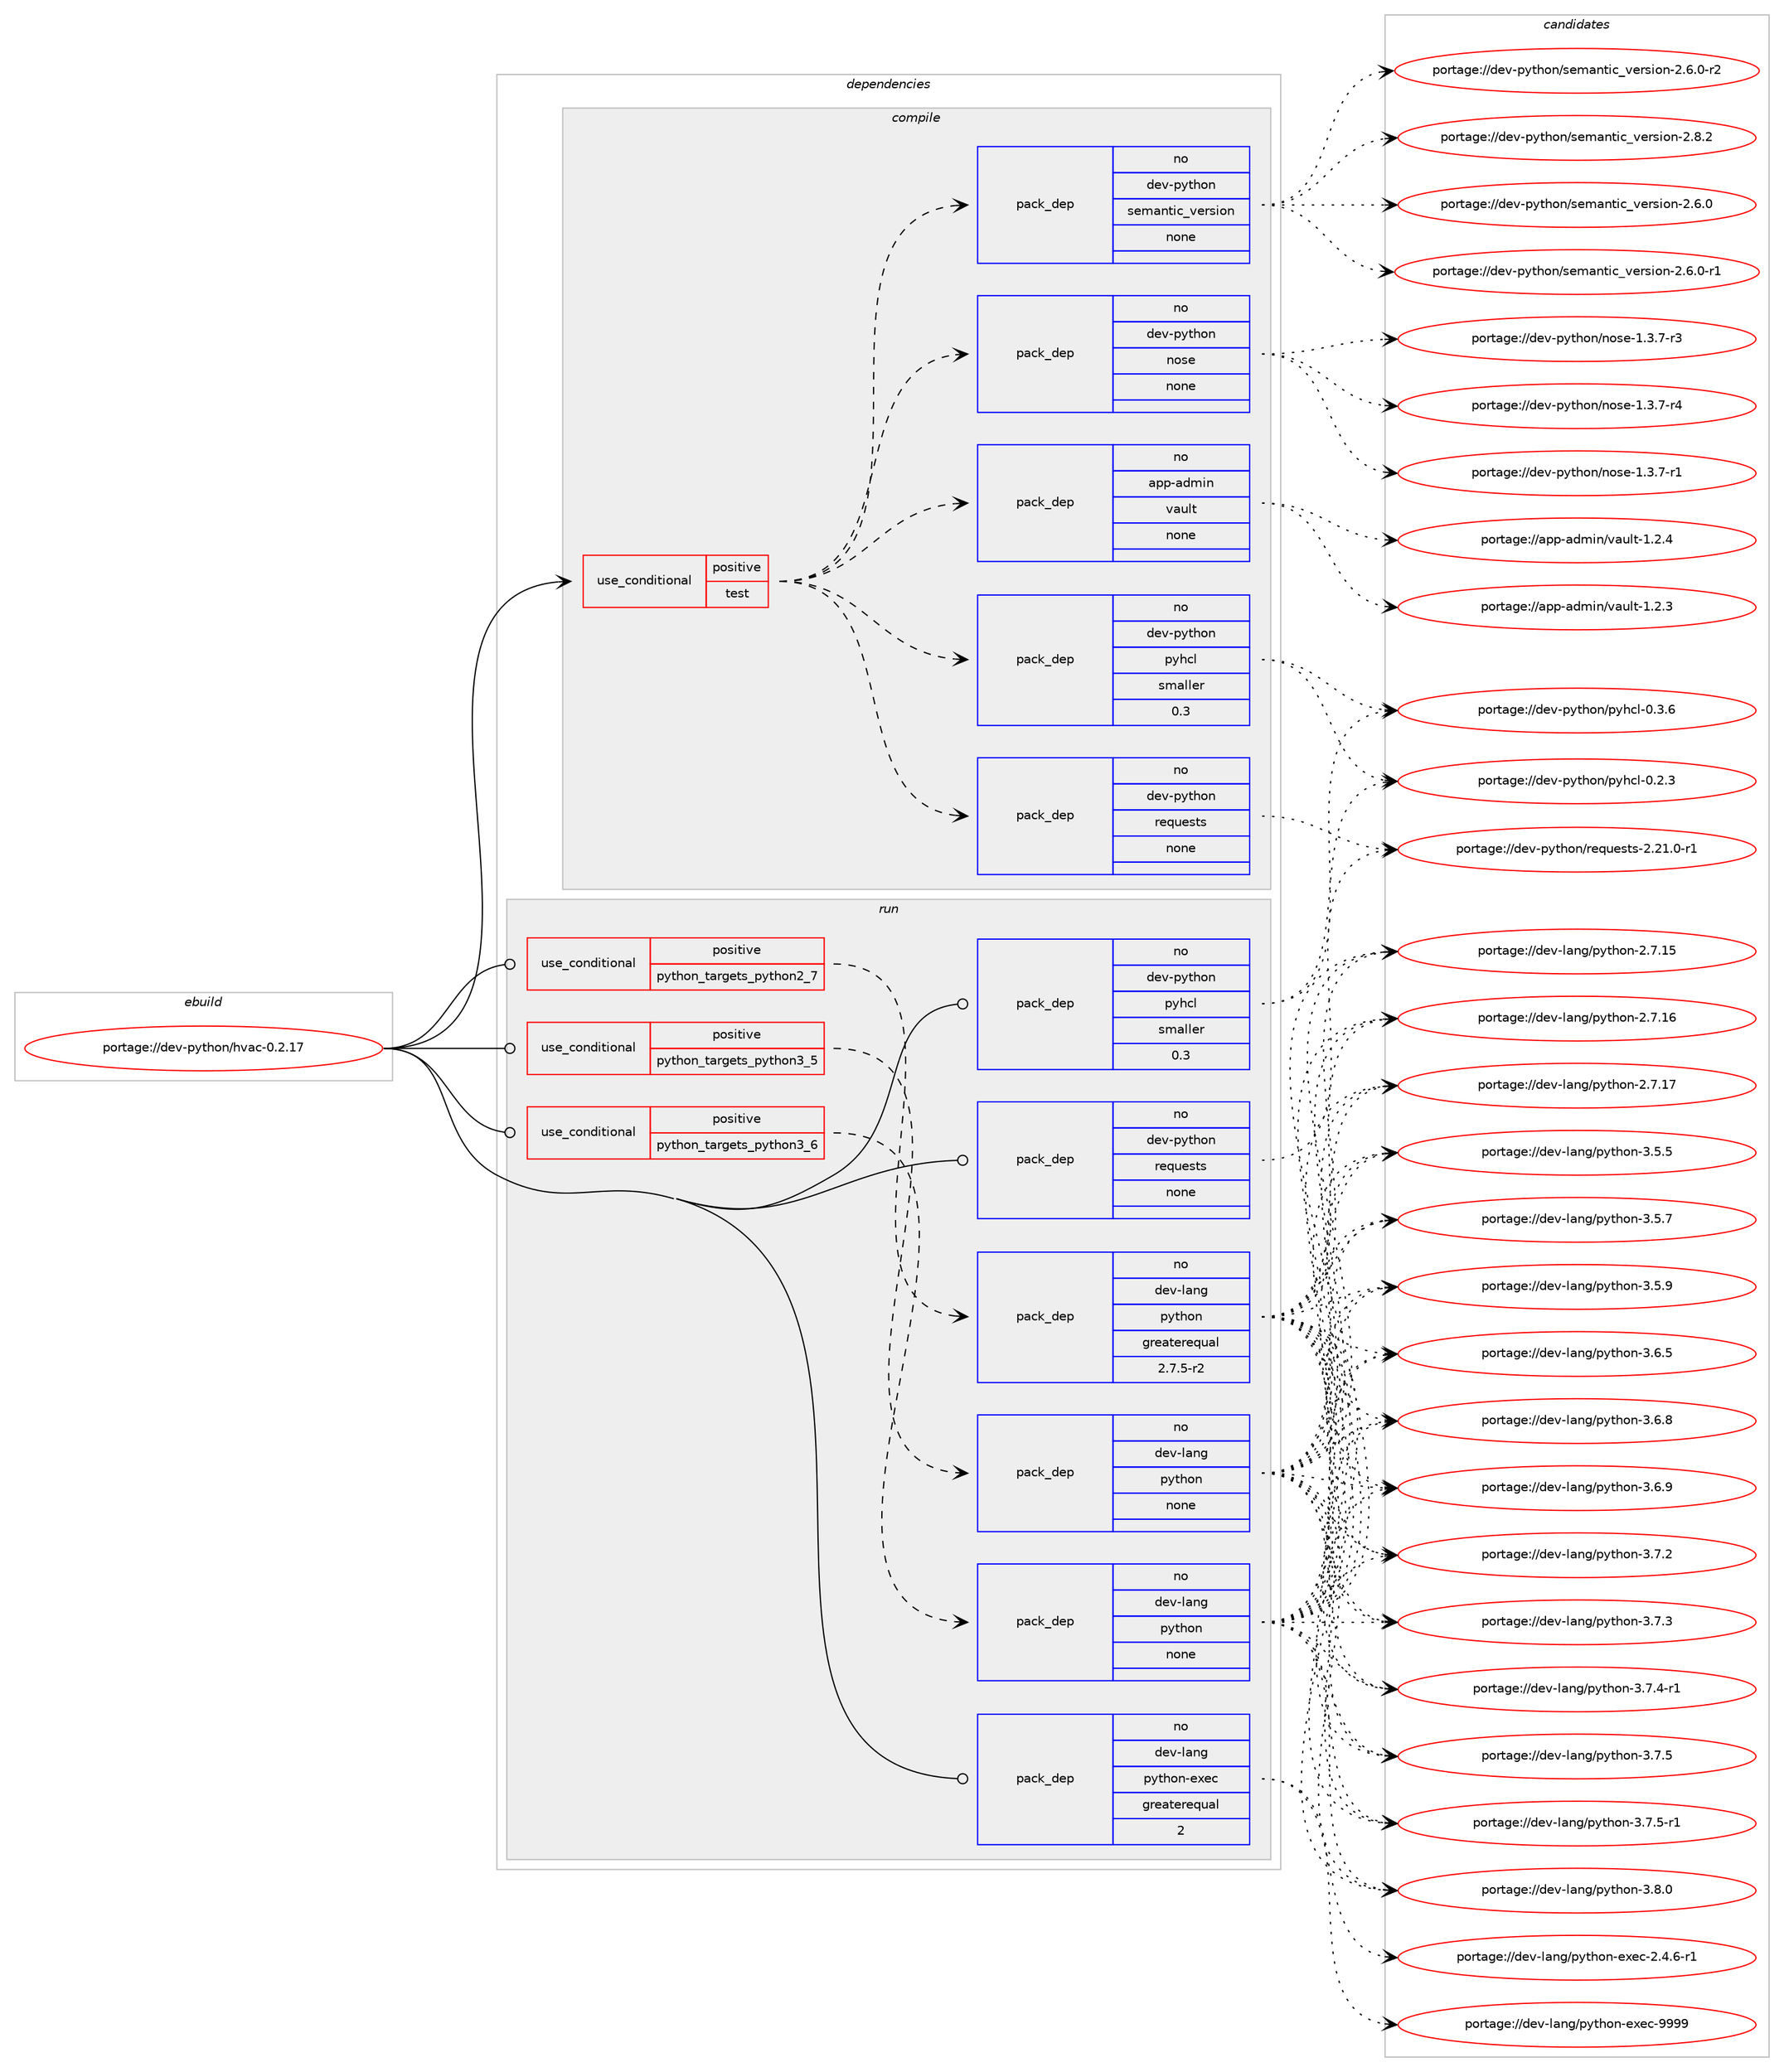 digraph prolog {

# *************
# Graph options
# *************

newrank=true;
concentrate=true;
compound=true;
graph [rankdir=LR,fontname=Helvetica,fontsize=10,ranksep=1.5];#, ranksep=2.5, nodesep=0.2];
edge  [arrowhead=vee];
node  [fontname=Helvetica,fontsize=10];

# **********
# The ebuild
# **********

subgraph cluster_leftcol {
color=gray;
rank=same;
label=<<i>ebuild</i>>;
id [label="portage://dev-python/hvac-0.2.17", color=red, width=4, href="../dev-python/hvac-0.2.17.svg"];
}

# ****************
# The dependencies
# ****************

subgraph cluster_midcol {
color=gray;
label=<<i>dependencies</i>>;
subgraph cluster_compile {
fillcolor="#eeeeee";
style=filled;
label=<<i>compile</i>>;
subgraph cond29874 {
dependency143669 [label=<<TABLE BORDER="0" CELLBORDER="1" CELLSPACING="0" CELLPADDING="4"><TR><TD ROWSPAN="3" CELLPADDING="10">use_conditional</TD></TR><TR><TD>positive</TD></TR><TR><TD>test</TD></TR></TABLE>>, shape=none, color=red];
subgraph pack110475 {
dependency143670 [label=<<TABLE BORDER="0" CELLBORDER="1" CELLSPACING="0" CELLPADDING="4" WIDTH="220"><TR><TD ROWSPAN="6" CELLPADDING="30">pack_dep</TD></TR><TR><TD WIDTH="110">no</TD></TR><TR><TD>dev-python</TD></TR><TR><TD>pyhcl</TD></TR><TR><TD>smaller</TD></TR><TR><TD>0.3</TD></TR></TABLE>>, shape=none, color=blue];
}
dependency143669:e -> dependency143670:w [weight=20,style="dashed",arrowhead="vee"];
subgraph pack110476 {
dependency143671 [label=<<TABLE BORDER="0" CELLBORDER="1" CELLSPACING="0" CELLPADDING="4" WIDTH="220"><TR><TD ROWSPAN="6" CELLPADDING="30">pack_dep</TD></TR><TR><TD WIDTH="110">no</TD></TR><TR><TD>dev-python</TD></TR><TR><TD>requests</TD></TR><TR><TD>none</TD></TR><TR><TD></TD></TR></TABLE>>, shape=none, color=blue];
}
dependency143669:e -> dependency143671:w [weight=20,style="dashed",arrowhead="vee"];
subgraph pack110477 {
dependency143672 [label=<<TABLE BORDER="0" CELLBORDER="1" CELLSPACING="0" CELLPADDING="4" WIDTH="220"><TR><TD ROWSPAN="6" CELLPADDING="30">pack_dep</TD></TR><TR><TD WIDTH="110">no</TD></TR><TR><TD>app-admin</TD></TR><TR><TD>vault</TD></TR><TR><TD>none</TD></TR><TR><TD></TD></TR></TABLE>>, shape=none, color=blue];
}
dependency143669:e -> dependency143672:w [weight=20,style="dashed",arrowhead="vee"];
subgraph pack110478 {
dependency143673 [label=<<TABLE BORDER="0" CELLBORDER="1" CELLSPACING="0" CELLPADDING="4" WIDTH="220"><TR><TD ROWSPAN="6" CELLPADDING="30">pack_dep</TD></TR><TR><TD WIDTH="110">no</TD></TR><TR><TD>dev-python</TD></TR><TR><TD>nose</TD></TR><TR><TD>none</TD></TR><TR><TD></TD></TR></TABLE>>, shape=none, color=blue];
}
dependency143669:e -> dependency143673:w [weight=20,style="dashed",arrowhead="vee"];
subgraph pack110479 {
dependency143674 [label=<<TABLE BORDER="0" CELLBORDER="1" CELLSPACING="0" CELLPADDING="4" WIDTH="220"><TR><TD ROWSPAN="6" CELLPADDING="30">pack_dep</TD></TR><TR><TD WIDTH="110">no</TD></TR><TR><TD>dev-python</TD></TR><TR><TD>semantic_version</TD></TR><TR><TD>none</TD></TR><TR><TD></TD></TR></TABLE>>, shape=none, color=blue];
}
dependency143669:e -> dependency143674:w [weight=20,style="dashed",arrowhead="vee"];
}
id:e -> dependency143669:w [weight=20,style="solid",arrowhead="vee"];
}
subgraph cluster_compileandrun {
fillcolor="#eeeeee";
style=filled;
label=<<i>compile and run</i>>;
}
subgraph cluster_run {
fillcolor="#eeeeee";
style=filled;
label=<<i>run</i>>;
subgraph cond29875 {
dependency143675 [label=<<TABLE BORDER="0" CELLBORDER="1" CELLSPACING="0" CELLPADDING="4"><TR><TD ROWSPAN="3" CELLPADDING="10">use_conditional</TD></TR><TR><TD>positive</TD></TR><TR><TD>python_targets_python2_7</TD></TR></TABLE>>, shape=none, color=red];
subgraph pack110480 {
dependency143676 [label=<<TABLE BORDER="0" CELLBORDER="1" CELLSPACING="0" CELLPADDING="4" WIDTH="220"><TR><TD ROWSPAN="6" CELLPADDING="30">pack_dep</TD></TR><TR><TD WIDTH="110">no</TD></TR><TR><TD>dev-lang</TD></TR><TR><TD>python</TD></TR><TR><TD>greaterequal</TD></TR><TR><TD>2.7.5-r2</TD></TR></TABLE>>, shape=none, color=blue];
}
dependency143675:e -> dependency143676:w [weight=20,style="dashed",arrowhead="vee"];
}
id:e -> dependency143675:w [weight=20,style="solid",arrowhead="odot"];
subgraph cond29876 {
dependency143677 [label=<<TABLE BORDER="0" CELLBORDER="1" CELLSPACING="0" CELLPADDING="4"><TR><TD ROWSPAN="3" CELLPADDING="10">use_conditional</TD></TR><TR><TD>positive</TD></TR><TR><TD>python_targets_python3_5</TD></TR></TABLE>>, shape=none, color=red];
subgraph pack110481 {
dependency143678 [label=<<TABLE BORDER="0" CELLBORDER="1" CELLSPACING="0" CELLPADDING="4" WIDTH="220"><TR><TD ROWSPAN="6" CELLPADDING="30">pack_dep</TD></TR><TR><TD WIDTH="110">no</TD></TR><TR><TD>dev-lang</TD></TR><TR><TD>python</TD></TR><TR><TD>none</TD></TR><TR><TD></TD></TR></TABLE>>, shape=none, color=blue];
}
dependency143677:e -> dependency143678:w [weight=20,style="dashed",arrowhead="vee"];
}
id:e -> dependency143677:w [weight=20,style="solid",arrowhead="odot"];
subgraph cond29877 {
dependency143679 [label=<<TABLE BORDER="0" CELLBORDER="1" CELLSPACING="0" CELLPADDING="4"><TR><TD ROWSPAN="3" CELLPADDING="10">use_conditional</TD></TR><TR><TD>positive</TD></TR><TR><TD>python_targets_python3_6</TD></TR></TABLE>>, shape=none, color=red];
subgraph pack110482 {
dependency143680 [label=<<TABLE BORDER="0" CELLBORDER="1" CELLSPACING="0" CELLPADDING="4" WIDTH="220"><TR><TD ROWSPAN="6" CELLPADDING="30">pack_dep</TD></TR><TR><TD WIDTH="110">no</TD></TR><TR><TD>dev-lang</TD></TR><TR><TD>python</TD></TR><TR><TD>none</TD></TR><TR><TD></TD></TR></TABLE>>, shape=none, color=blue];
}
dependency143679:e -> dependency143680:w [weight=20,style="dashed",arrowhead="vee"];
}
id:e -> dependency143679:w [weight=20,style="solid",arrowhead="odot"];
subgraph pack110483 {
dependency143681 [label=<<TABLE BORDER="0" CELLBORDER="1" CELLSPACING="0" CELLPADDING="4" WIDTH="220"><TR><TD ROWSPAN="6" CELLPADDING="30">pack_dep</TD></TR><TR><TD WIDTH="110">no</TD></TR><TR><TD>dev-lang</TD></TR><TR><TD>python-exec</TD></TR><TR><TD>greaterequal</TD></TR><TR><TD>2</TD></TR></TABLE>>, shape=none, color=blue];
}
id:e -> dependency143681:w [weight=20,style="solid",arrowhead="odot"];
subgraph pack110484 {
dependency143682 [label=<<TABLE BORDER="0" CELLBORDER="1" CELLSPACING="0" CELLPADDING="4" WIDTH="220"><TR><TD ROWSPAN="6" CELLPADDING="30">pack_dep</TD></TR><TR><TD WIDTH="110">no</TD></TR><TR><TD>dev-python</TD></TR><TR><TD>pyhcl</TD></TR><TR><TD>smaller</TD></TR><TR><TD>0.3</TD></TR></TABLE>>, shape=none, color=blue];
}
id:e -> dependency143682:w [weight=20,style="solid",arrowhead="odot"];
subgraph pack110485 {
dependency143683 [label=<<TABLE BORDER="0" CELLBORDER="1" CELLSPACING="0" CELLPADDING="4" WIDTH="220"><TR><TD ROWSPAN="6" CELLPADDING="30">pack_dep</TD></TR><TR><TD WIDTH="110">no</TD></TR><TR><TD>dev-python</TD></TR><TR><TD>requests</TD></TR><TR><TD>none</TD></TR><TR><TD></TD></TR></TABLE>>, shape=none, color=blue];
}
id:e -> dependency143683:w [weight=20,style="solid",arrowhead="odot"];
}
}

# **************
# The candidates
# **************

subgraph cluster_choices {
rank=same;
color=gray;
label=<<i>candidates</i>>;

subgraph choice110475 {
color=black;
nodesep=1;
choiceportage100101118451121211161041111104711212110499108454846504651 [label="portage://dev-python/pyhcl-0.2.3", color=red, width=4,href="../dev-python/pyhcl-0.2.3.svg"];
choiceportage100101118451121211161041111104711212110499108454846514654 [label="portage://dev-python/pyhcl-0.3.6", color=red, width=4,href="../dev-python/pyhcl-0.3.6.svg"];
dependency143670:e -> choiceportage100101118451121211161041111104711212110499108454846504651:w [style=dotted,weight="100"];
dependency143670:e -> choiceportage100101118451121211161041111104711212110499108454846514654:w [style=dotted,weight="100"];
}
subgraph choice110476 {
color=black;
nodesep=1;
choiceportage1001011184511212111610411111047114101113117101115116115455046504946484511449 [label="portage://dev-python/requests-2.21.0-r1", color=red, width=4,href="../dev-python/requests-2.21.0-r1.svg"];
dependency143671:e -> choiceportage1001011184511212111610411111047114101113117101115116115455046504946484511449:w [style=dotted,weight="100"];
}
subgraph choice110477 {
color=black;
nodesep=1;
choiceportage9711211245971001091051104711897117108116454946504651 [label="portage://app-admin/vault-1.2.3", color=red, width=4,href="../app-admin/vault-1.2.3.svg"];
choiceportage9711211245971001091051104711897117108116454946504652 [label="portage://app-admin/vault-1.2.4", color=red, width=4,href="../app-admin/vault-1.2.4.svg"];
dependency143672:e -> choiceportage9711211245971001091051104711897117108116454946504651:w [style=dotted,weight="100"];
dependency143672:e -> choiceportage9711211245971001091051104711897117108116454946504652:w [style=dotted,weight="100"];
}
subgraph choice110478 {
color=black;
nodesep=1;
choiceportage10010111845112121116104111110471101111151014549465146554511449 [label="portage://dev-python/nose-1.3.7-r1", color=red, width=4,href="../dev-python/nose-1.3.7-r1.svg"];
choiceportage10010111845112121116104111110471101111151014549465146554511451 [label="portage://dev-python/nose-1.3.7-r3", color=red, width=4,href="../dev-python/nose-1.3.7-r3.svg"];
choiceportage10010111845112121116104111110471101111151014549465146554511452 [label="portage://dev-python/nose-1.3.7-r4", color=red, width=4,href="../dev-python/nose-1.3.7-r4.svg"];
dependency143673:e -> choiceportage10010111845112121116104111110471101111151014549465146554511449:w [style=dotted,weight="100"];
dependency143673:e -> choiceportage10010111845112121116104111110471101111151014549465146554511451:w [style=dotted,weight="100"];
dependency143673:e -> choiceportage10010111845112121116104111110471101111151014549465146554511452:w [style=dotted,weight="100"];
}
subgraph choice110479 {
color=black;
nodesep=1;
choiceportage1001011184511212111610411111047115101109971101161059995118101114115105111110455046544648 [label="portage://dev-python/semantic_version-2.6.0", color=red, width=4,href="../dev-python/semantic_version-2.6.0.svg"];
choiceportage10010111845112121116104111110471151011099711011610599951181011141151051111104550465446484511449 [label="portage://dev-python/semantic_version-2.6.0-r1", color=red, width=4,href="../dev-python/semantic_version-2.6.0-r1.svg"];
choiceportage10010111845112121116104111110471151011099711011610599951181011141151051111104550465446484511450 [label="portage://dev-python/semantic_version-2.6.0-r2", color=red, width=4,href="../dev-python/semantic_version-2.6.0-r2.svg"];
choiceportage1001011184511212111610411111047115101109971101161059995118101114115105111110455046564650 [label="portage://dev-python/semantic_version-2.8.2", color=red, width=4,href="../dev-python/semantic_version-2.8.2.svg"];
dependency143674:e -> choiceportage1001011184511212111610411111047115101109971101161059995118101114115105111110455046544648:w [style=dotted,weight="100"];
dependency143674:e -> choiceportage10010111845112121116104111110471151011099711011610599951181011141151051111104550465446484511449:w [style=dotted,weight="100"];
dependency143674:e -> choiceportage10010111845112121116104111110471151011099711011610599951181011141151051111104550465446484511450:w [style=dotted,weight="100"];
dependency143674:e -> choiceportage1001011184511212111610411111047115101109971101161059995118101114115105111110455046564650:w [style=dotted,weight="100"];
}
subgraph choice110480 {
color=black;
nodesep=1;
choiceportage10010111845108971101034711212111610411111045504655464953 [label="portage://dev-lang/python-2.7.15", color=red, width=4,href="../dev-lang/python-2.7.15.svg"];
choiceportage10010111845108971101034711212111610411111045504655464954 [label="portage://dev-lang/python-2.7.16", color=red, width=4,href="../dev-lang/python-2.7.16.svg"];
choiceportage10010111845108971101034711212111610411111045504655464955 [label="portage://dev-lang/python-2.7.17", color=red, width=4,href="../dev-lang/python-2.7.17.svg"];
choiceportage100101118451089711010347112121116104111110455146534653 [label="portage://dev-lang/python-3.5.5", color=red, width=4,href="../dev-lang/python-3.5.5.svg"];
choiceportage100101118451089711010347112121116104111110455146534655 [label="portage://dev-lang/python-3.5.7", color=red, width=4,href="../dev-lang/python-3.5.7.svg"];
choiceportage100101118451089711010347112121116104111110455146534657 [label="portage://dev-lang/python-3.5.9", color=red, width=4,href="../dev-lang/python-3.5.9.svg"];
choiceportage100101118451089711010347112121116104111110455146544653 [label="portage://dev-lang/python-3.6.5", color=red, width=4,href="../dev-lang/python-3.6.5.svg"];
choiceportage100101118451089711010347112121116104111110455146544656 [label="portage://dev-lang/python-3.6.8", color=red, width=4,href="../dev-lang/python-3.6.8.svg"];
choiceportage100101118451089711010347112121116104111110455146544657 [label="portage://dev-lang/python-3.6.9", color=red, width=4,href="../dev-lang/python-3.6.9.svg"];
choiceportage100101118451089711010347112121116104111110455146554650 [label="portage://dev-lang/python-3.7.2", color=red, width=4,href="../dev-lang/python-3.7.2.svg"];
choiceportage100101118451089711010347112121116104111110455146554651 [label="portage://dev-lang/python-3.7.3", color=red, width=4,href="../dev-lang/python-3.7.3.svg"];
choiceportage1001011184510897110103471121211161041111104551465546524511449 [label="portage://dev-lang/python-3.7.4-r1", color=red, width=4,href="../dev-lang/python-3.7.4-r1.svg"];
choiceportage100101118451089711010347112121116104111110455146554653 [label="portage://dev-lang/python-3.7.5", color=red, width=4,href="../dev-lang/python-3.7.5.svg"];
choiceportage1001011184510897110103471121211161041111104551465546534511449 [label="portage://dev-lang/python-3.7.5-r1", color=red, width=4,href="../dev-lang/python-3.7.5-r1.svg"];
choiceportage100101118451089711010347112121116104111110455146564648 [label="portage://dev-lang/python-3.8.0", color=red, width=4,href="../dev-lang/python-3.8.0.svg"];
dependency143676:e -> choiceportage10010111845108971101034711212111610411111045504655464953:w [style=dotted,weight="100"];
dependency143676:e -> choiceportage10010111845108971101034711212111610411111045504655464954:w [style=dotted,weight="100"];
dependency143676:e -> choiceportage10010111845108971101034711212111610411111045504655464955:w [style=dotted,weight="100"];
dependency143676:e -> choiceportage100101118451089711010347112121116104111110455146534653:w [style=dotted,weight="100"];
dependency143676:e -> choiceportage100101118451089711010347112121116104111110455146534655:w [style=dotted,weight="100"];
dependency143676:e -> choiceportage100101118451089711010347112121116104111110455146534657:w [style=dotted,weight="100"];
dependency143676:e -> choiceportage100101118451089711010347112121116104111110455146544653:w [style=dotted,weight="100"];
dependency143676:e -> choiceportage100101118451089711010347112121116104111110455146544656:w [style=dotted,weight="100"];
dependency143676:e -> choiceportage100101118451089711010347112121116104111110455146544657:w [style=dotted,weight="100"];
dependency143676:e -> choiceportage100101118451089711010347112121116104111110455146554650:w [style=dotted,weight="100"];
dependency143676:e -> choiceportage100101118451089711010347112121116104111110455146554651:w [style=dotted,weight="100"];
dependency143676:e -> choiceportage1001011184510897110103471121211161041111104551465546524511449:w [style=dotted,weight="100"];
dependency143676:e -> choiceportage100101118451089711010347112121116104111110455146554653:w [style=dotted,weight="100"];
dependency143676:e -> choiceportage1001011184510897110103471121211161041111104551465546534511449:w [style=dotted,weight="100"];
dependency143676:e -> choiceportage100101118451089711010347112121116104111110455146564648:w [style=dotted,weight="100"];
}
subgraph choice110481 {
color=black;
nodesep=1;
choiceportage10010111845108971101034711212111610411111045504655464953 [label="portage://dev-lang/python-2.7.15", color=red, width=4,href="../dev-lang/python-2.7.15.svg"];
choiceportage10010111845108971101034711212111610411111045504655464954 [label="portage://dev-lang/python-2.7.16", color=red, width=4,href="../dev-lang/python-2.7.16.svg"];
choiceportage10010111845108971101034711212111610411111045504655464955 [label="portage://dev-lang/python-2.7.17", color=red, width=4,href="../dev-lang/python-2.7.17.svg"];
choiceportage100101118451089711010347112121116104111110455146534653 [label="portage://dev-lang/python-3.5.5", color=red, width=4,href="../dev-lang/python-3.5.5.svg"];
choiceportage100101118451089711010347112121116104111110455146534655 [label="portage://dev-lang/python-3.5.7", color=red, width=4,href="../dev-lang/python-3.5.7.svg"];
choiceportage100101118451089711010347112121116104111110455146534657 [label="portage://dev-lang/python-3.5.9", color=red, width=4,href="../dev-lang/python-3.5.9.svg"];
choiceportage100101118451089711010347112121116104111110455146544653 [label="portage://dev-lang/python-3.6.5", color=red, width=4,href="../dev-lang/python-3.6.5.svg"];
choiceportage100101118451089711010347112121116104111110455146544656 [label="portage://dev-lang/python-3.6.8", color=red, width=4,href="../dev-lang/python-3.6.8.svg"];
choiceportage100101118451089711010347112121116104111110455146544657 [label="portage://dev-lang/python-3.6.9", color=red, width=4,href="../dev-lang/python-3.6.9.svg"];
choiceportage100101118451089711010347112121116104111110455146554650 [label="portage://dev-lang/python-3.7.2", color=red, width=4,href="../dev-lang/python-3.7.2.svg"];
choiceportage100101118451089711010347112121116104111110455146554651 [label="portage://dev-lang/python-3.7.3", color=red, width=4,href="../dev-lang/python-3.7.3.svg"];
choiceportage1001011184510897110103471121211161041111104551465546524511449 [label="portage://dev-lang/python-3.7.4-r1", color=red, width=4,href="../dev-lang/python-3.7.4-r1.svg"];
choiceportage100101118451089711010347112121116104111110455146554653 [label="portage://dev-lang/python-3.7.5", color=red, width=4,href="../dev-lang/python-3.7.5.svg"];
choiceportage1001011184510897110103471121211161041111104551465546534511449 [label="portage://dev-lang/python-3.7.5-r1", color=red, width=4,href="../dev-lang/python-3.7.5-r1.svg"];
choiceportage100101118451089711010347112121116104111110455146564648 [label="portage://dev-lang/python-3.8.0", color=red, width=4,href="../dev-lang/python-3.8.0.svg"];
dependency143678:e -> choiceportage10010111845108971101034711212111610411111045504655464953:w [style=dotted,weight="100"];
dependency143678:e -> choiceportage10010111845108971101034711212111610411111045504655464954:w [style=dotted,weight="100"];
dependency143678:e -> choiceportage10010111845108971101034711212111610411111045504655464955:w [style=dotted,weight="100"];
dependency143678:e -> choiceportage100101118451089711010347112121116104111110455146534653:w [style=dotted,weight="100"];
dependency143678:e -> choiceportage100101118451089711010347112121116104111110455146534655:w [style=dotted,weight="100"];
dependency143678:e -> choiceportage100101118451089711010347112121116104111110455146534657:w [style=dotted,weight="100"];
dependency143678:e -> choiceportage100101118451089711010347112121116104111110455146544653:w [style=dotted,weight="100"];
dependency143678:e -> choiceportage100101118451089711010347112121116104111110455146544656:w [style=dotted,weight="100"];
dependency143678:e -> choiceportage100101118451089711010347112121116104111110455146544657:w [style=dotted,weight="100"];
dependency143678:e -> choiceportage100101118451089711010347112121116104111110455146554650:w [style=dotted,weight="100"];
dependency143678:e -> choiceportage100101118451089711010347112121116104111110455146554651:w [style=dotted,weight="100"];
dependency143678:e -> choiceportage1001011184510897110103471121211161041111104551465546524511449:w [style=dotted,weight="100"];
dependency143678:e -> choiceportage100101118451089711010347112121116104111110455146554653:w [style=dotted,weight="100"];
dependency143678:e -> choiceportage1001011184510897110103471121211161041111104551465546534511449:w [style=dotted,weight="100"];
dependency143678:e -> choiceportage100101118451089711010347112121116104111110455146564648:w [style=dotted,weight="100"];
}
subgraph choice110482 {
color=black;
nodesep=1;
choiceportage10010111845108971101034711212111610411111045504655464953 [label="portage://dev-lang/python-2.7.15", color=red, width=4,href="../dev-lang/python-2.7.15.svg"];
choiceportage10010111845108971101034711212111610411111045504655464954 [label="portage://dev-lang/python-2.7.16", color=red, width=4,href="../dev-lang/python-2.7.16.svg"];
choiceportage10010111845108971101034711212111610411111045504655464955 [label="portage://dev-lang/python-2.7.17", color=red, width=4,href="../dev-lang/python-2.7.17.svg"];
choiceportage100101118451089711010347112121116104111110455146534653 [label="portage://dev-lang/python-3.5.5", color=red, width=4,href="../dev-lang/python-3.5.5.svg"];
choiceportage100101118451089711010347112121116104111110455146534655 [label="portage://dev-lang/python-3.5.7", color=red, width=4,href="../dev-lang/python-3.5.7.svg"];
choiceportage100101118451089711010347112121116104111110455146534657 [label="portage://dev-lang/python-3.5.9", color=red, width=4,href="../dev-lang/python-3.5.9.svg"];
choiceportage100101118451089711010347112121116104111110455146544653 [label="portage://dev-lang/python-3.6.5", color=red, width=4,href="../dev-lang/python-3.6.5.svg"];
choiceportage100101118451089711010347112121116104111110455146544656 [label="portage://dev-lang/python-3.6.8", color=red, width=4,href="../dev-lang/python-3.6.8.svg"];
choiceportage100101118451089711010347112121116104111110455146544657 [label="portage://dev-lang/python-3.6.9", color=red, width=4,href="../dev-lang/python-3.6.9.svg"];
choiceportage100101118451089711010347112121116104111110455146554650 [label="portage://dev-lang/python-3.7.2", color=red, width=4,href="../dev-lang/python-3.7.2.svg"];
choiceportage100101118451089711010347112121116104111110455146554651 [label="portage://dev-lang/python-3.7.3", color=red, width=4,href="../dev-lang/python-3.7.3.svg"];
choiceportage1001011184510897110103471121211161041111104551465546524511449 [label="portage://dev-lang/python-3.7.4-r1", color=red, width=4,href="../dev-lang/python-3.7.4-r1.svg"];
choiceportage100101118451089711010347112121116104111110455146554653 [label="portage://dev-lang/python-3.7.5", color=red, width=4,href="../dev-lang/python-3.7.5.svg"];
choiceportage1001011184510897110103471121211161041111104551465546534511449 [label="portage://dev-lang/python-3.7.5-r1", color=red, width=4,href="../dev-lang/python-3.7.5-r1.svg"];
choiceportage100101118451089711010347112121116104111110455146564648 [label="portage://dev-lang/python-3.8.0", color=red, width=4,href="../dev-lang/python-3.8.0.svg"];
dependency143680:e -> choiceportage10010111845108971101034711212111610411111045504655464953:w [style=dotted,weight="100"];
dependency143680:e -> choiceportage10010111845108971101034711212111610411111045504655464954:w [style=dotted,weight="100"];
dependency143680:e -> choiceportage10010111845108971101034711212111610411111045504655464955:w [style=dotted,weight="100"];
dependency143680:e -> choiceportage100101118451089711010347112121116104111110455146534653:w [style=dotted,weight="100"];
dependency143680:e -> choiceportage100101118451089711010347112121116104111110455146534655:w [style=dotted,weight="100"];
dependency143680:e -> choiceportage100101118451089711010347112121116104111110455146534657:w [style=dotted,weight="100"];
dependency143680:e -> choiceportage100101118451089711010347112121116104111110455146544653:w [style=dotted,weight="100"];
dependency143680:e -> choiceportage100101118451089711010347112121116104111110455146544656:w [style=dotted,weight="100"];
dependency143680:e -> choiceportage100101118451089711010347112121116104111110455146544657:w [style=dotted,weight="100"];
dependency143680:e -> choiceportage100101118451089711010347112121116104111110455146554650:w [style=dotted,weight="100"];
dependency143680:e -> choiceportage100101118451089711010347112121116104111110455146554651:w [style=dotted,weight="100"];
dependency143680:e -> choiceportage1001011184510897110103471121211161041111104551465546524511449:w [style=dotted,weight="100"];
dependency143680:e -> choiceportage100101118451089711010347112121116104111110455146554653:w [style=dotted,weight="100"];
dependency143680:e -> choiceportage1001011184510897110103471121211161041111104551465546534511449:w [style=dotted,weight="100"];
dependency143680:e -> choiceportage100101118451089711010347112121116104111110455146564648:w [style=dotted,weight="100"];
}
subgraph choice110483 {
color=black;
nodesep=1;
choiceportage10010111845108971101034711212111610411111045101120101994550465246544511449 [label="portage://dev-lang/python-exec-2.4.6-r1", color=red, width=4,href="../dev-lang/python-exec-2.4.6-r1.svg"];
choiceportage10010111845108971101034711212111610411111045101120101994557575757 [label="portage://dev-lang/python-exec-9999", color=red, width=4,href="../dev-lang/python-exec-9999.svg"];
dependency143681:e -> choiceportage10010111845108971101034711212111610411111045101120101994550465246544511449:w [style=dotted,weight="100"];
dependency143681:e -> choiceportage10010111845108971101034711212111610411111045101120101994557575757:w [style=dotted,weight="100"];
}
subgraph choice110484 {
color=black;
nodesep=1;
choiceportage100101118451121211161041111104711212110499108454846504651 [label="portage://dev-python/pyhcl-0.2.3", color=red, width=4,href="../dev-python/pyhcl-0.2.3.svg"];
choiceportage100101118451121211161041111104711212110499108454846514654 [label="portage://dev-python/pyhcl-0.3.6", color=red, width=4,href="../dev-python/pyhcl-0.3.6.svg"];
dependency143682:e -> choiceportage100101118451121211161041111104711212110499108454846504651:w [style=dotted,weight="100"];
dependency143682:e -> choiceportage100101118451121211161041111104711212110499108454846514654:w [style=dotted,weight="100"];
}
subgraph choice110485 {
color=black;
nodesep=1;
choiceportage1001011184511212111610411111047114101113117101115116115455046504946484511449 [label="portage://dev-python/requests-2.21.0-r1", color=red, width=4,href="../dev-python/requests-2.21.0-r1.svg"];
dependency143683:e -> choiceportage1001011184511212111610411111047114101113117101115116115455046504946484511449:w [style=dotted,weight="100"];
}
}

}
